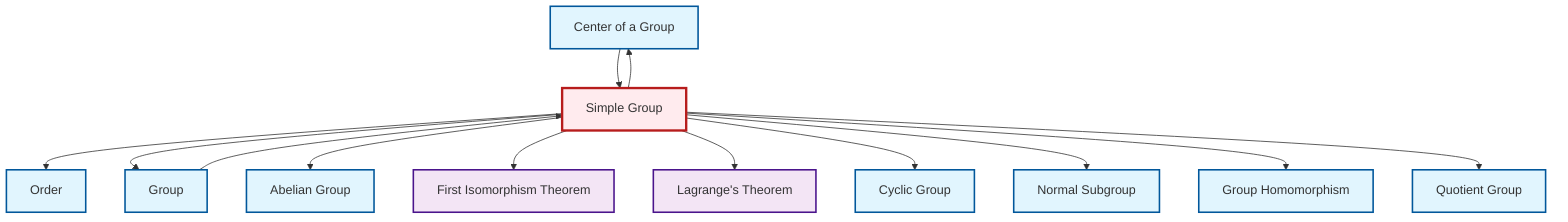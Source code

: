 graph TD
    classDef definition fill:#e1f5fe,stroke:#01579b,stroke-width:2px
    classDef theorem fill:#f3e5f5,stroke:#4a148c,stroke-width:2px
    classDef axiom fill:#fff3e0,stroke:#e65100,stroke-width:2px
    classDef example fill:#e8f5e9,stroke:#1b5e20,stroke-width:2px
    classDef current fill:#ffebee,stroke:#b71c1c,stroke-width:3px
    def-quotient-group["Quotient Group"]:::definition
    def-order["Order"]:::definition
    def-center-of-group["Center of a Group"]:::definition
    def-cyclic-group["Cyclic Group"]:::definition
    def-normal-subgroup["Normal Subgroup"]:::definition
    def-abelian-group["Abelian Group"]:::definition
    def-simple-group["Simple Group"]:::definition
    def-group["Group"]:::definition
    def-homomorphism["Group Homomorphism"]:::definition
    thm-lagrange["Lagrange's Theorem"]:::theorem
    thm-first-isomorphism["First Isomorphism Theorem"]:::theorem
    def-simple-group --> def-center-of-group
    def-simple-group --> def-order
    def-simple-group --> def-group
    def-simple-group --> def-abelian-group
    def-center-of-group --> def-simple-group
    def-simple-group --> thm-first-isomorphism
    def-simple-group --> thm-lagrange
    def-group --> def-simple-group
    def-simple-group --> def-cyclic-group
    def-simple-group --> def-normal-subgroup
    def-simple-group --> def-homomorphism
    def-simple-group --> def-quotient-group
    class def-simple-group current